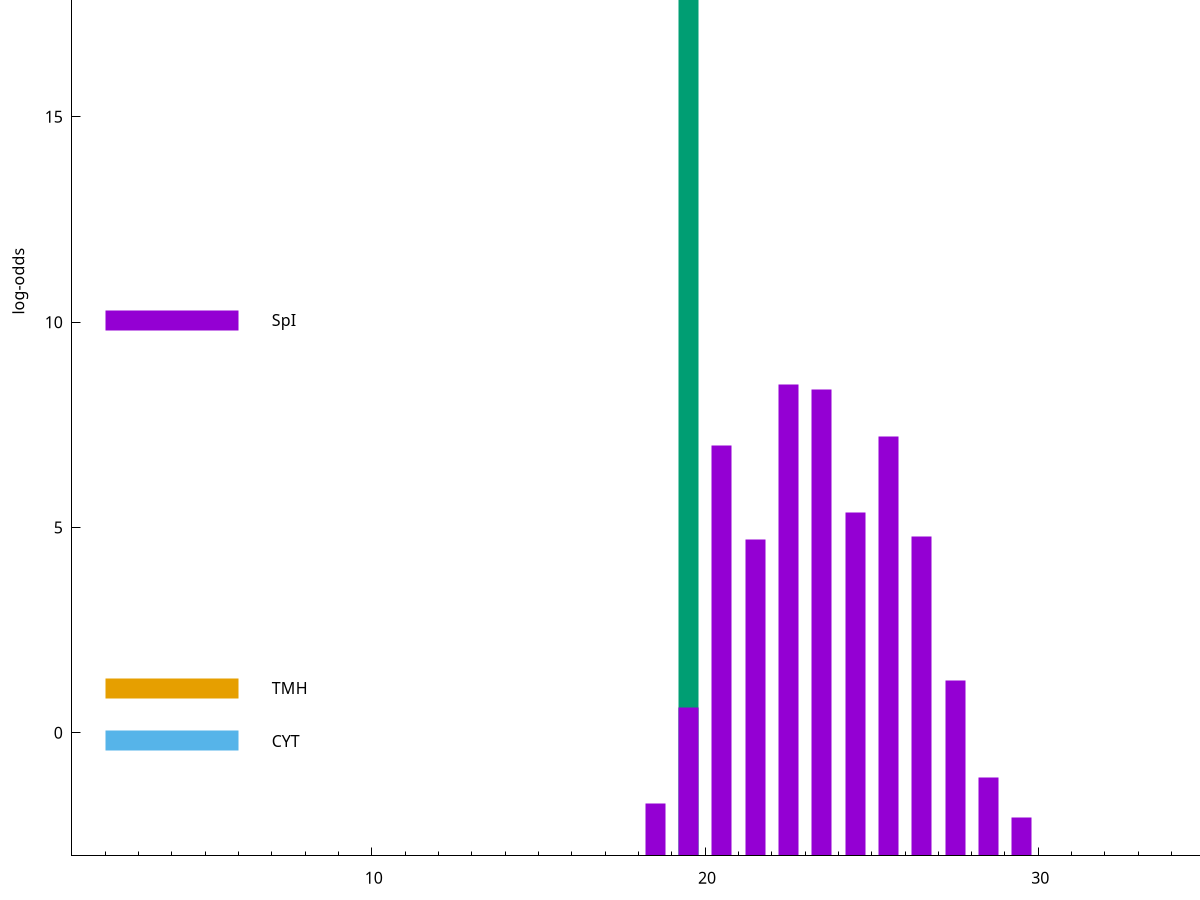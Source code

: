 set title "LipoP predictions for SRR5666568.gff"
set size 2., 1.4
set xrange [1:70] 
set mxtics 10
set yrange [-3:25]
set y2range [0:28]
set ylabel "log-odds"
set term postscript eps color solid "Helvetica" 30
set output "SRR5666568.gff69.eps"
set arrow from 2,20.0067 to 6,20.0067 nohead lt 2 lw 20
set label "SpII" at 7,20.0067
set arrow from 2,10.051 to 6,10.051 nohead lt 1 lw 20
set label "SpI" at 7,10.051
set arrow from 2,1.08831 to 6,1.08831 nohead lt 4 lw 20
set label "TMH" at 7,1.08831
set arrow from 2,-0.200913 to 6,-0.200913 nohead lt 3 lw 20
set label "CYT" at 7,-0.200913
set arrow from 2,20.0067 to 6,20.0067 nohead lt 2 lw 20
set label "SpII" at 7,20.0067
# NOTE: The scores below are the log-odds scores with the threshold
# NOTE: subtracted (a hack to make gnuplot make the histogram all
# NOTE: look nice).
plot "-" axes x1y2 title "" with impulses lt 2 lw 20, "-" axes x1y2 title "" with impulses lt 1 lw 20
19.500000 23.006700
e
22.500000 11.471750
23.500000 11.361410
25.500000 10.222700
20.500000 9.999680
24.500000 8.361690
26.500000 7.774960
21.500000 7.704360
27.500000 4.267180
19.500000 3.603453
28.500000 1.906610
18.500000 1.288080
29.500000 0.937940
e
exit
